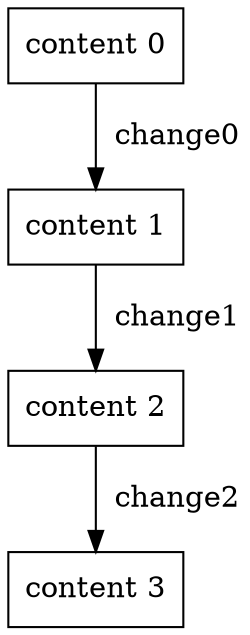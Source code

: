 digraph change {
  content0 [shape=box, label="content 0"] 
  //change0 [shape=diamond, label="change 0"]
  content1 [shape=box, label="content 1"] 
  //change1 [shape=diamond, label="change 1"]
  content2 [shape=box, label="content 2"] 
  //change2 [shape=diamond, label="change 2"]
  content3 [shape=box, label="content 3"] 


  //content0 -> change0 -> content1 -> change1 -> content2 -> change2 -> content3
  content0 -> content1 [label="  change0"]
  content1 -> content2 [label="  change1"]
  content2 -> content3 [label="  change2"]
}

